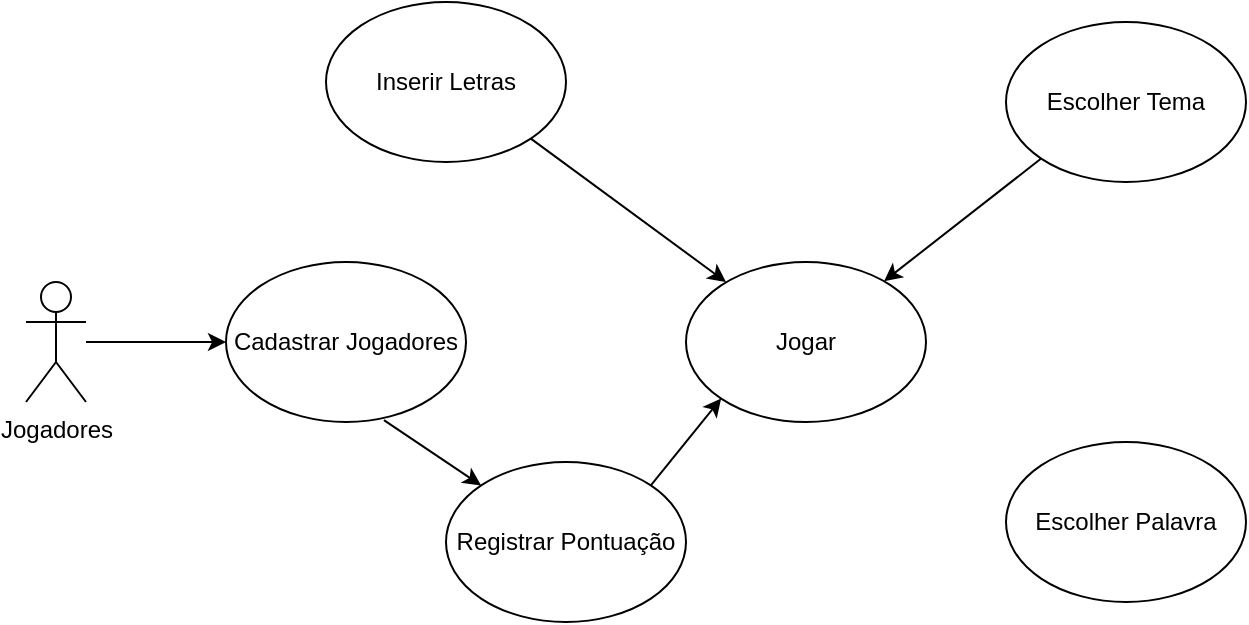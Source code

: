 <mxfile version="21.1.7" type="github">
  <diagram name="Página-1" id="qMA5MeEKdQBNHlqc8SRP">
    <mxGraphModel dx="880" dy="484" grid="1" gridSize="10" guides="1" tooltips="1" connect="1" arrows="1" fold="1" page="1" pageScale="1" pageWidth="827" pageHeight="1169" math="0" shadow="0">
      <root>
        <mxCell id="0" />
        <mxCell id="1" parent="0" />
        <mxCell id="wv9Aw4H7F9O_Hve3EbVO-1" value="Jogar" style="ellipse;whiteSpace=wrap;html=1;" vertex="1" parent="1">
          <mxGeometry x="400" y="200" width="120" height="80" as="geometry" />
        </mxCell>
        <mxCell id="wv9Aw4H7F9O_Hve3EbVO-2" value="Jogadores" style="shape=umlActor;verticalLabelPosition=bottom;verticalAlign=top;html=1;outlineConnect=0;" vertex="1" parent="1">
          <mxGeometry x="70" y="210" width="30" height="60" as="geometry" />
        </mxCell>
        <mxCell id="wv9Aw4H7F9O_Hve3EbVO-5" value="Inserir Letras" style="ellipse;whiteSpace=wrap;html=1;" vertex="1" parent="1">
          <mxGeometry x="220" y="70" width="120" height="80" as="geometry" />
        </mxCell>
        <mxCell id="wv9Aw4H7F9O_Hve3EbVO-6" value="Escolher Tema" style="ellipse;whiteSpace=wrap;html=1;" vertex="1" parent="1">
          <mxGeometry x="560" y="80" width="120" height="80" as="geometry" />
        </mxCell>
        <mxCell id="wv9Aw4H7F9O_Hve3EbVO-7" value="Escolher Palavra" style="ellipse;whiteSpace=wrap;html=1;" vertex="1" parent="1">
          <mxGeometry x="560" y="290" width="120" height="80" as="geometry" />
        </mxCell>
        <mxCell id="wv9Aw4H7F9O_Hve3EbVO-9" value="Cadastrar Jogadores" style="ellipse;whiteSpace=wrap;html=1;" vertex="1" parent="1">
          <mxGeometry x="170" y="200" width="120" height="80" as="geometry" />
        </mxCell>
        <mxCell id="wv9Aw4H7F9O_Hve3EbVO-11" value="Registrar Pontuação" style="ellipse;whiteSpace=wrap;html=1;" vertex="1" parent="1">
          <mxGeometry x="280" y="300" width="120" height="80" as="geometry" />
        </mxCell>
        <mxCell id="wv9Aw4H7F9O_Hve3EbVO-12" value="" style="endArrow=classic;html=1;rounded=0;" edge="1" parent="1" source="wv9Aw4H7F9O_Hve3EbVO-2">
          <mxGeometry width="50" height="50" relative="1" as="geometry">
            <mxPoint x="390" y="280" as="sourcePoint" />
            <mxPoint x="170" y="240" as="targetPoint" />
          </mxGeometry>
        </mxCell>
        <mxCell id="wv9Aw4H7F9O_Hve3EbVO-13" value="" style="endArrow=classic;html=1;rounded=0;exitX=1;exitY=0;exitDx=0;exitDy=0;entryX=0;entryY=1;entryDx=0;entryDy=0;" edge="1" parent="1" source="wv9Aw4H7F9O_Hve3EbVO-11" target="wv9Aw4H7F9O_Hve3EbVO-1">
          <mxGeometry width="50" height="50" relative="1" as="geometry">
            <mxPoint x="390" y="280" as="sourcePoint" />
            <mxPoint x="440" y="230" as="targetPoint" />
          </mxGeometry>
        </mxCell>
        <mxCell id="wv9Aw4H7F9O_Hve3EbVO-14" value="" style="endArrow=classic;html=1;rounded=0;exitX=0.658;exitY=0.988;exitDx=0;exitDy=0;exitPerimeter=0;entryX=0;entryY=0;entryDx=0;entryDy=0;" edge="1" parent="1" source="wv9Aw4H7F9O_Hve3EbVO-9" target="wv9Aw4H7F9O_Hve3EbVO-11">
          <mxGeometry width="50" height="50" relative="1" as="geometry">
            <mxPoint x="270" y="290" as="sourcePoint" />
            <mxPoint x="440" y="230" as="targetPoint" />
          </mxGeometry>
        </mxCell>
        <mxCell id="wv9Aw4H7F9O_Hve3EbVO-15" value="" style="endArrow=classic;html=1;rounded=0;exitX=1;exitY=1;exitDx=0;exitDy=0;" edge="1" parent="1" source="wv9Aw4H7F9O_Hve3EbVO-5">
          <mxGeometry width="50" height="50" relative="1" as="geometry">
            <mxPoint x="390" y="280" as="sourcePoint" />
            <mxPoint x="420" y="210" as="targetPoint" />
          </mxGeometry>
        </mxCell>
        <mxCell id="wv9Aw4H7F9O_Hve3EbVO-16" value="" style="endArrow=classic;html=1;rounded=0;exitX=0;exitY=1;exitDx=0;exitDy=0;" edge="1" parent="1" source="wv9Aw4H7F9O_Hve3EbVO-6" target="wv9Aw4H7F9O_Hve3EbVO-1">
          <mxGeometry width="50" height="50" relative="1" as="geometry">
            <mxPoint x="390" y="280" as="sourcePoint" />
            <mxPoint x="440" y="230" as="targetPoint" />
          </mxGeometry>
        </mxCell>
      </root>
    </mxGraphModel>
  </diagram>
</mxfile>
